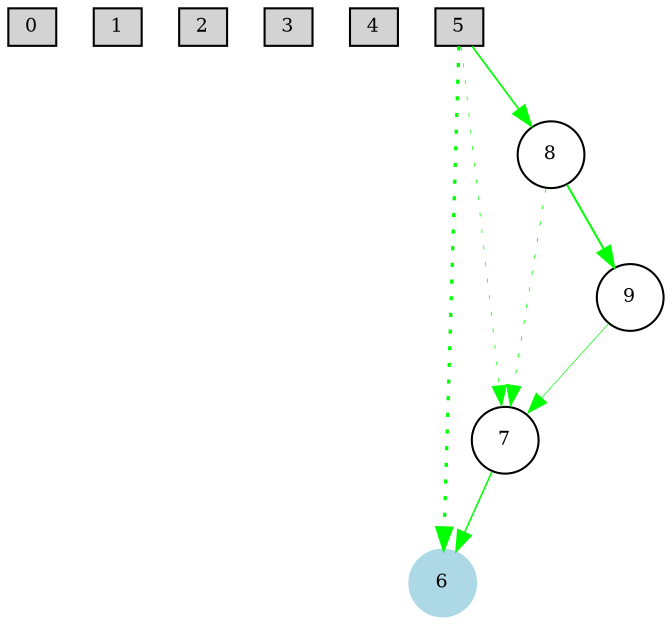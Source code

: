 digraph {
	node [fontsize=9 height=0.2 shape=circle width=0.2]
		0 [shape=box style=filled]
		1 [shape=box style=filled]
		2 [shape=box style=filled]
		3 [shape=box style=filled]
		4 [shape=box style=filled]
		5 [shape=box style=filled]
		6 [color=lightblue style=filled]
			5 -> 6 [color=green penwidth=1.58266544675 style=dotted]
			7 -> 6 [color=green penwidth=0.746303350525 style=solid]
			5 -> 7 [color=green penwidth=0.341505000217 style=dotted]
			8 -> 9 [color=green penwidth=0.959295985581 style=solid]
			8 -> 7 [color=green penwidth=0.406950506342 style=dotted]
			5 -> 8 [color=green penwidth=0.823988843231 style=solid]
			9 -> 7 [color=green penwidth=0.330033841511 style=solid]
}